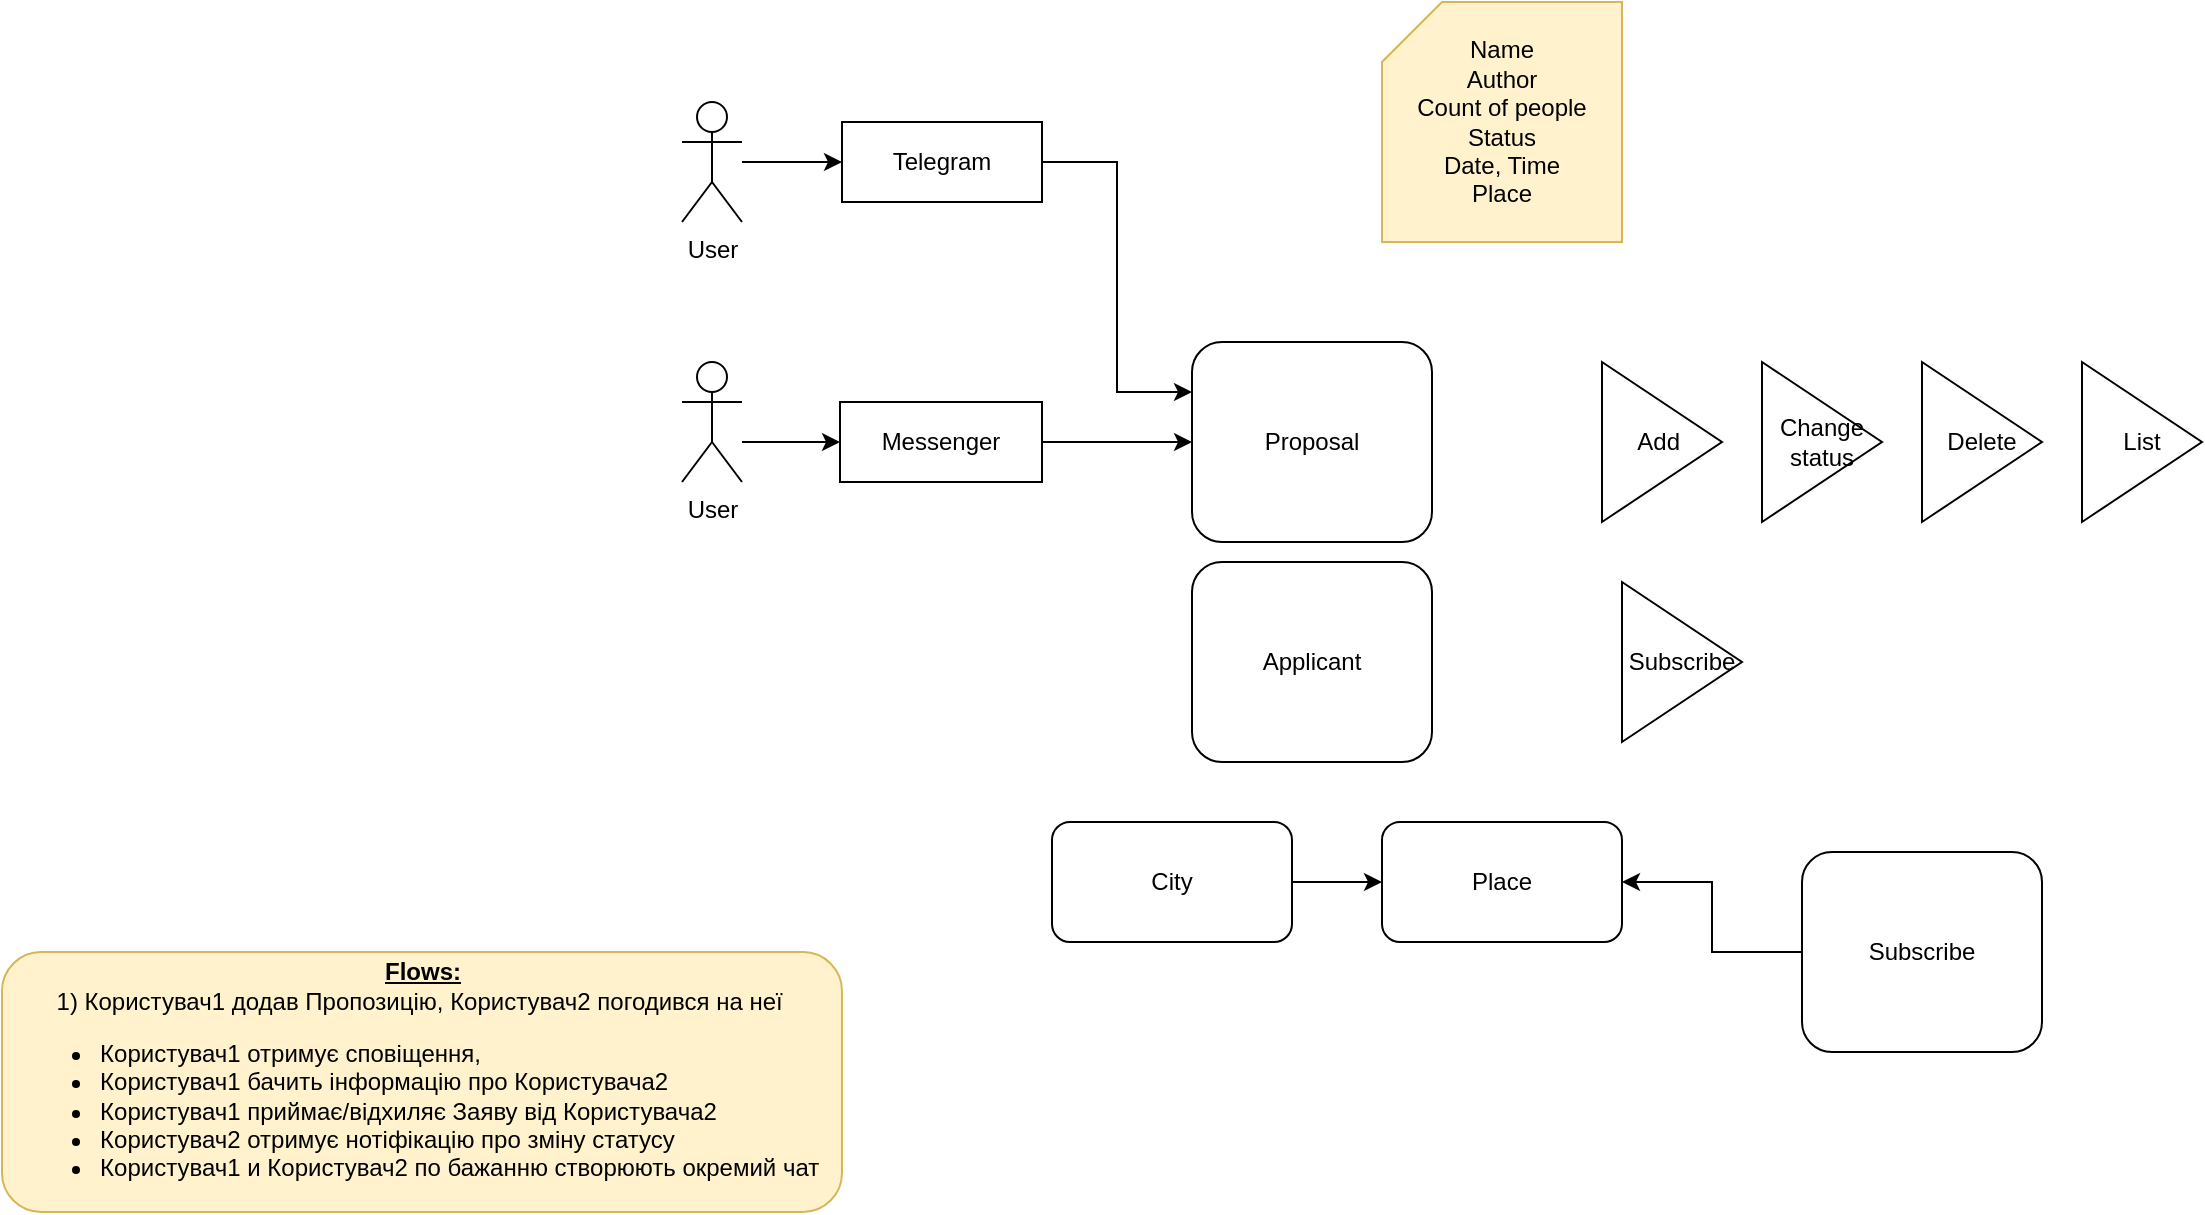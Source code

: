 <mxfile version="14.6.9" type="github">
  <diagram id="XfbLYe7IzF915TAYHEYr" name="Page-1">
    <mxGraphModel dx="2221" dy="774" grid="1" gridSize="10" guides="1" tooltips="1" connect="1" arrows="1" fold="1" page="1" pageScale="1" pageWidth="850" pageHeight="1100" math="0" shadow="0">
      <root>
        <mxCell id="0" />
        <mxCell id="1" parent="0" />
        <mxCell id="n6Sp2NAK7NqwWLI4u37B-1" value="Proposal" style="rounded=1;whiteSpace=wrap;html=1;" parent="1" vertex="1">
          <mxGeometry x="305" y="180" width="120" height="100" as="geometry" />
        </mxCell>
        <mxCell id="KVztMswZeXNyQU55Q4_Z-19" style="edgeStyle=orthogonalEdgeStyle;rounded=0;orthogonalLoop=1;jettySize=auto;html=1;entryX=0;entryY=0.5;entryDx=0;entryDy=0;" parent="1" source="KVztMswZeXNyQU55Q4_Z-1" target="KVztMswZeXNyQU55Q4_Z-15" edge="1">
          <mxGeometry relative="1" as="geometry" />
        </mxCell>
        <mxCell id="KVztMswZeXNyQU55Q4_Z-1" value="User" style="shape=umlActor;verticalLabelPosition=bottom;verticalAlign=top;html=1;outlineConnect=0;" parent="1" vertex="1">
          <mxGeometry x="50" y="60" width="30" height="60" as="geometry" />
        </mxCell>
        <mxCell id="KVztMswZeXNyQU55Q4_Z-5" style="edgeStyle=orthogonalEdgeStyle;rounded=0;orthogonalLoop=1;jettySize=auto;html=1;entryX=0;entryY=0.5;entryDx=0;entryDy=0;" parent="1" source="KVztMswZeXNyQU55Q4_Z-4" target="KVztMswZeXNyQU55Q4_Z-16" edge="1">
          <mxGeometry relative="1" as="geometry">
            <Array as="points">
              <mxPoint x="110" y="230" />
              <mxPoint x="110" y="230" />
            </Array>
          </mxGeometry>
        </mxCell>
        <mxCell id="KVztMswZeXNyQU55Q4_Z-4" value="User" style="shape=umlActor;verticalLabelPosition=bottom;verticalAlign=top;html=1;outlineConnect=0;" parent="1" vertex="1">
          <mxGeometry x="50" y="190" width="30" height="60" as="geometry" />
        </mxCell>
        <mxCell id="KVztMswZeXNyQU55Q4_Z-8" value="Name&lt;br&gt;Author&lt;br&gt;Count of people&lt;br&gt;Status&lt;br&gt;Date, Time&lt;br&gt;Place" style="shape=card;whiteSpace=wrap;html=1;fillColor=#fff2cc;strokeColor=#d6b656;" parent="1" vertex="1">
          <mxGeometry x="400" y="10" width="120" height="120" as="geometry" />
        </mxCell>
        <mxCell id="KVztMswZeXNyQU55Q4_Z-10" value="Add&amp;nbsp;" style="triangle;whiteSpace=wrap;html=1;" parent="1" vertex="1">
          <mxGeometry x="510" y="190" width="60" height="80" as="geometry" />
        </mxCell>
        <mxCell id="KVztMswZeXNyQU55Q4_Z-11" value="Change&lt;br&gt;status" style="triangle;whiteSpace=wrap;html=1;" parent="1" vertex="1">
          <mxGeometry x="590" y="190" width="60" height="80" as="geometry" />
        </mxCell>
        <mxCell id="KVztMswZeXNyQU55Q4_Z-12" value="Delete" style="triangle;whiteSpace=wrap;html=1;" parent="1" vertex="1">
          <mxGeometry x="670" y="190" width="60" height="80" as="geometry" />
        </mxCell>
        <mxCell id="KVztMswZeXNyQU55Q4_Z-13" value="Subscribe" style="triangle;whiteSpace=wrap;html=1;" parent="1" vertex="1">
          <mxGeometry x="520" y="300" width="60" height="80" as="geometry" />
        </mxCell>
        <mxCell id="KVztMswZeXNyQU55Q4_Z-14" value="List" style="triangle;whiteSpace=wrap;html=1;" parent="1" vertex="1">
          <mxGeometry x="750" y="190" width="60" height="80" as="geometry" />
        </mxCell>
        <mxCell id="KVztMswZeXNyQU55Q4_Z-20" style="edgeStyle=orthogonalEdgeStyle;rounded=0;orthogonalLoop=1;jettySize=auto;html=1;entryX=0;entryY=0.25;entryDx=0;entryDy=0;" parent="1" source="KVztMswZeXNyQU55Q4_Z-15" target="n6Sp2NAK7NqwWLI4u37B-1" edge="1">
          <mxGeometry relative="1" as="geometry" />
        </mxCell>
        <mxCell id="KVztMswZeXNyQU55Q4_Z-15" value="Telegram" style="rounded=0;whiteSpace=wrap;html=1;" parent="1" vertex="1">
          <mxGeometry x="130" y="70" width="100" height="40" as="geometry" />
        </mxCell>
        <mxCell id="KVztMswZeXNyQU55Q4_Z-22" style="edgeStyle=orthogonalEdgeStyle;rounded=0;orthogonalLoop=1;jettySize=auto;html=1;entryX=0;entryY=0.5;entryDx=0;entryDy=0;" parent="1" source="KVztMswZeXNyQU55Q4_Z-16" target="n6Sp2NAK7NqwWLI4u37B-1" edge="1">
          <mxGeometry relative="1" as="geometry" />
        </mxCell>
        <mxCell id="KVztMswZeXNyQU55Q4_Z-16" value="Messenger" style="rounded=0;whiteSpace=wrap;html=1;" parent="1" vertex="1">
          <mxGeometry x="129" y="210" width="101" height="40" as="geometry" />
        </mxCell>
        <mxCell id="L2a3OnVKFjJWhFTSczmQ-3" style="edgeStyle=orthogonalEdgeStyle;rounded=0;orthogonalLoop=1;jettySize=auto;html=1;" parent="1" source="9MWAO0Z5Tc8hNkBbrKQH-2" target="9MWAO0Z5Tc8hNkBbrKQH-3" edge="1">
          <mxGeometry relative="1" as="geometry" />
        </mxCell>
        <mxCell id="9MWAO0Z5Tc8hNkBbrKQH-2" value="City" style="rounded=1;whiteSpace=wrap;html=1;" parent="1" vertex="1">
          <mxGeometry x="235" y="420" width="120" height="60" as="geometry" />
        </mxCell>
        <mxCell id="9MWAO0Z5Tc8hNkBbrKQH-3" value="Place" style="rounded=1;whiteSpace=wrap;html=1;" parent="1" vertex="1">
          <mxGeometry x="400" y="420" width="120" height="60" as="geometry" />
        </mxCell>
        <mxCell id="9MWAO0Z5Tc8hNkBbrKQH-4" value="&lt;b&gt;&lt;u&gt;Flows:&lt;/u&gt;&lt;/b&gt;&lt;br&gt;1) Користувач1 додав Пропозицію, Користувач2 погодився на неї&amp;nbsp;&lt;br&gt;&lt;ul&gt;&lt;li style=&quot;text-align: left&quot;&gt;Користувач1 отримує сповіщення,&lt;/li&gt;&lt;li style=&quot;text-align: left&quot;&gt;Користувач1 бачить інформацію про Користувача2&lt;/li&gt;&lt;li style=&quot;text-align: left&quot;&gt;Користувач1 приймає/відхиляє Заяву від Користувача2&lt;/li&gt;&lt;li style=&quot;text-align: left&quot;&gt;Користувач2 отримує нотіфікацію про зміну статусу&lt;/li&gt;&lt;li style=&quot;text-align: left&quot;&gt;Користувач1 и Користувач2 по бажанню створюють окремий чат&amp;nbsp;&lt;/li&gt;&lt;/ul&gt;" style="text;html=1;resizable=0;autosize=1;align=center;verticalAlign=middle;points=[];fillColor=#fff2cc;strokeColor=#d6b656;rounded=1;sketch=0;glass=0;" parent="1" vertex="1">
          <mxGeometry x="-290" y="485" width="420" height="130" as="geometry" />
        </mxCell>
        <mxCell id="L2a3OnVKFjJWhFTSczmQ-4" style="edgeStyle=orthogonalEdgeStyle;rounded=0;orthogonalLoop=1;jettySize=auto;html=1;entryX=1;entryY=0.5;entryDx=0;entryDy=0;" parent="1" source="L2a3OnVKFjJWhFTSczmQ-1" target="9MWAO0Z5Tc8hNkBbrKQH-3" edge="1">
          <mxGeometry relative="1" as="geometry" />
        </mxCell>
        <mxCell id="L2a3OnVKFjJWhFTSczmQ-1" value="Subscribe" style="rounded=1;whiteSpace=wrap;html=1;" parent="1" vertex="1">
          <mxGeometry x="610" y="435" width="120" height="100" as="geometry" />
        </mxCell>
        <mxCell id="L2a3OnVKFjJWhFTSczmQ-5" value="Applicant" style="rounded=1;whiteSpace=wrap;html=1;" parent="1" vertex="1">
          <mxGeometry x="305" y="290" width="120" height="100" as="geometry" />
        </mxCell>
      </root>
    </mxGraphModel>
  </diagram>
</mxfile>

